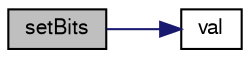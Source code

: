 digraph "setBits"
{
  bgcolor="transparent";
  edge [fontname="FreeSans",fontsize="10",labelfontname="FreeSans",labelfontsize="10"];
  node [fontname="FreeSans",fontsize="10",shape=record];
  rankdir="LR";
  Node27 [label="setBits",height=0.2,width=0.4,color="black", fillcolor="grey75", style="filled", fontcolor="black"];
  Node27 -> Node28 [color="midnightblue",fontsize="10",style="solid",fontname="FreeSans"];
  Node28 [label="val",height=0.2,width=0.4,color="black",URL="$a25626.html#a5cb5e1d9311766f1850a92622ab64a3c"];
}
